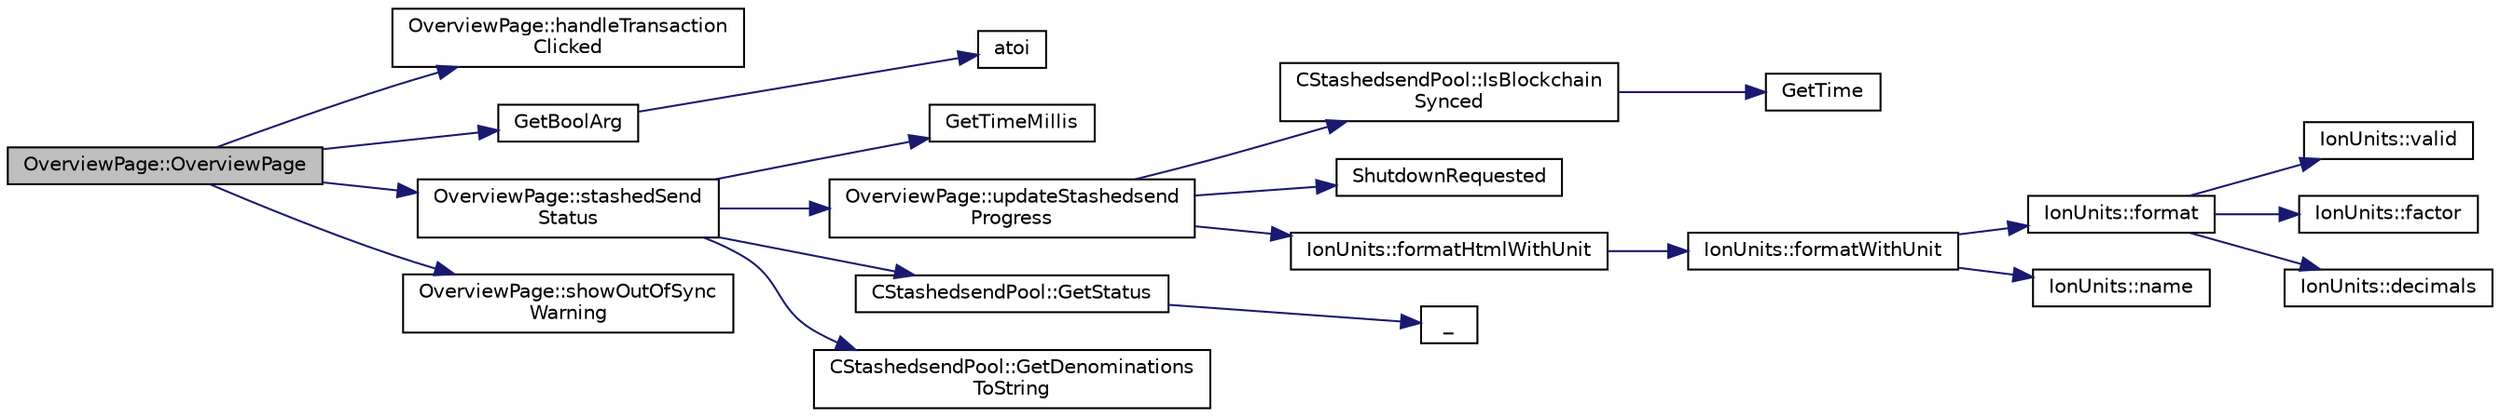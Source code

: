 digraph "OverviewPage::OverviewPage"
{
  edge [fontname="Helvetica",fontsize="10",labelfontname="Helvetica",labelfontsize="10"];
  node [fontname="Helvetica",fontsize="10",shape=record];
  rankdir="LR";
  Node0 [label="OverviewPage::OverviewPage",height=0.2,width=0.4,color="black", fillcolor="grey75", style="filled", fontcolor="black"];
  Node0 -> Node1 [color="midnightblue",fontsize="10",style="solid",fontname="Helvetica"];
  Node1 [label="OverviewPage::handleTransaction\lClicked",height=0.2,width=0.4,color="black", fillcolor="white", style="filled",URL="$class_overview_page.html#a8de10507bde89116a691ed61e7e52507"];
  Node0 -> Node2 [color="midnightblue",fontsize="10",style="solid",fontname="Helvetica"];
  Node2 [label="GetBoolArg",height=0.2,width=0.4,color="black", fillcolor="white", style="filled",URL="$util_8cpp.html#a64d956f1dda7f9a80ab5d594532b906d",tooltip="Return boolean argument or default value. "];
  Node2 -> Node3 [color="midnightblue",fontsize="10",style="solid",fontname="Helvetica"];
  Node3 [label="atoi",height=0.2,width=0.4,color="black", fillcolor="white", style="filled",URL="$util_8h.html#aa5ce96ec36f4413f820cec9c1831c070"];
  Node0 -> Node4 [color="midnightblue",fontsize="10",style="solid",fontname="Helvetica"];
  Node4 [label="OverviewPage::stashedSend\lStatus",height=0.2,width=0.4,color="black", fillcolor="white", style="filled",URL="$class_overview_page.html#ac6d1b3475132a87b31c1510014e4d0e7"];
  Node4 -> Node5 [color="midnightblue",fontsize="10",style="solid",fontname="Helvetica"];
  Node5 [label="GetTimeMillis",height=0.2,width=0.4,color="black", fillcolor="white", style="filled",URL="$util_8h.html#a139d0fe6387b9e230a9b8bb12d9b43b9"];
  Node4 -> Node6 [color="midnightblue",fontsize="10",style="solid",fontname="Helvetica"];
  Node6 [label="OverviewPage::updateStashedsend\lProgress",height=0.2,width=0.4,color="black", fillcolor="white", style="filled",URL="$class_overview_page.html#acf4dda06d83173e5c701f4953c6a09aa"];
  Node6 -> Node7 [color="midnightblue",fontsize="10",style="solid",fontname="Helvetica"];
  Node7 [label="CStashedsendPool::IsBlockchain\lSynced",height=0.2,width=0.4,color="black", fillcolor="white", style="filled",URL="$class_c_stashedsend_pool.html#ac16a6c8b1f65273204453d723423acf9",tooltip="from masternode-sync.h "];
  Node7 -> Node8 [color="midnightblue",fontsize="10",style="solid",fontname="Helvetica"];
  Node8 [label="GetTime",height=0.2,width=0.4,color="black", fillcolor="white", style="filled",URL="$util_8cpp.html#a46fac5fba8ba905b5f9acb364f5d8c6f"];
  Node6 -> Node9 [color="midnightblue",fontsize="10",style="solid",fontname="Helvetica"];
  Node9 [label="ShutdownRequested",height=0.2,width=0.4,color="black", fillcolor="white", style="filled",URL="$init_8cpp.html#a6f201ca9fe6b594f1985c12b4482ea5a"];
  Node6 -> Node10 [color="midnightblue",fontsize="10",style="solid",fontname="Helvetica"];
  Node10 [label="IonUnits::formatHtmlWithUnit",height=0.2,width=0.4,color="black", fillcolor="white", style="filled",URL="$class_ion_units.html#a93a4fcdd7d407be3b5ff404c678d7bf3"];
  Node10 -> Node11 [color="midnightblue",fontsize="10",style="solid",fontname="Helvetica"];
  Node11 [label="IonUnits::formatWithUnit",height=0.2,width=0.4,color="black", fillcolor="white", style="filled",URL="$class_ion_units.html#a07052cd4b4b8496b73ffe657432a8624",tooltip="Format as string (with unit) "];
  Node11 -> Node12 [color="midnightblue",fontsize="10",style="solid",fontname="Helvetica"];
  Node12 [label="IonUnits::format",height=0.2,width=0.4,color="black", fillcolor="white", style="filled",URL="$class_ion_units.html#a7cf8cdbd0a24c418ae91b511fac5bee4",tooltip="Format as string. "];
  Node12 -> Node13 [color="midnightblue",fontsize="10",style="solid",fontname="Helvetica"];
  Node13 [label="IonUnits::valid",height=0.2,width=0.4,color="black", fillcolor="white", style="filled",URL="$class_ion_units.html#a23c5b1306ed473dbb2375a6675a2ce13",tooltip="Is unit ID valid? "];
  Node12 -> Node14 [color="midnightblue",fontsize="10",style="solid",fontname="Helvetica"];
  Node14 [label="IonUnits::factor",height=0.2,width=0.4,color="black", fillcolor="white", style="filled",URL="$class_ion_units.html#a210814a200496caf63083ed4abd1bd24",tooltip="Number of Satoshis (1e-8) per unit. "];
  Node12 -> Node15 [color="midnightblue",fontsize="10",style="solid",fontname="Helvetica"];
  Node15 [label="IonUnits::decimals",height=0.2,width=0.4,color="black", fillcolor="white", style="filled",URL="$class_ion_units.html#a5e9c7a5b666b858c171760273c51c9d7",tooltip="Number of decimals left. "];
  Node11 -> Node16 [color="midnightblue",fontsize="10",style="solid",fontname="Helvetica"];
  Node16 [label="IonUnits::name",height=0.2,width=0.4,color="black", fillcolor="white", style="filled",URL="$class_ion_units.html#a5bb4881389b09aeeb0bc235e87e0a42f",tooltip="Short name. "];
  Node4 -> Node17 [color="midnightblue",fontsize="10",style="solid",fontname="Helvetica"];
  Node17 [label="CStashedsendPool::GetStatus",height=0.2,width=0.4,color="black", fillcolor="white", style="filled",URL="$class_c_stashedsend_pool.html#a0f69c1f85ac76ac2682ce16a50398295"];
  Node17 -> Node18 [color="midnightblue",fontsize="10",style="solid",fontname="Helvetica"];
  Node18 [label="_",height=0.2,width=0.4,color="black", fillcolor="white", style="filled",URL="$ui__interface_8h.html#aad133bb6103b53cebf03fd01e2f11ba1",tooltip="Translation function: Call Translate signal on UI interface, which returns a boost::optional result..."];
  Node4 -> Node19 [color="midnightblue",fontsize="10",style="solid",fontname="Helvetica"];
  Node19 [label="CStashedsendPool::GetDenominations\lToString",height=0.2,width=0.4,color="black", fillcolor="white", style="filled",URL="$class_c_stashedsend_pool.html#a87608c1b462606cebdbf6acb30789e87"];
  Node0 -> Node20 [color="midnightblue",fontsize="10",style="solid",fontname="Helvetica"];
  Node20 [label="OverviewPage::showOutOfSync\lWarning",height=0.2,width=0.4,color="black", fillcolor="white", style="filled",URL="$class_overview_page.html#ac96ea713a074e706b4b6eadaadeca9d1"];
}
